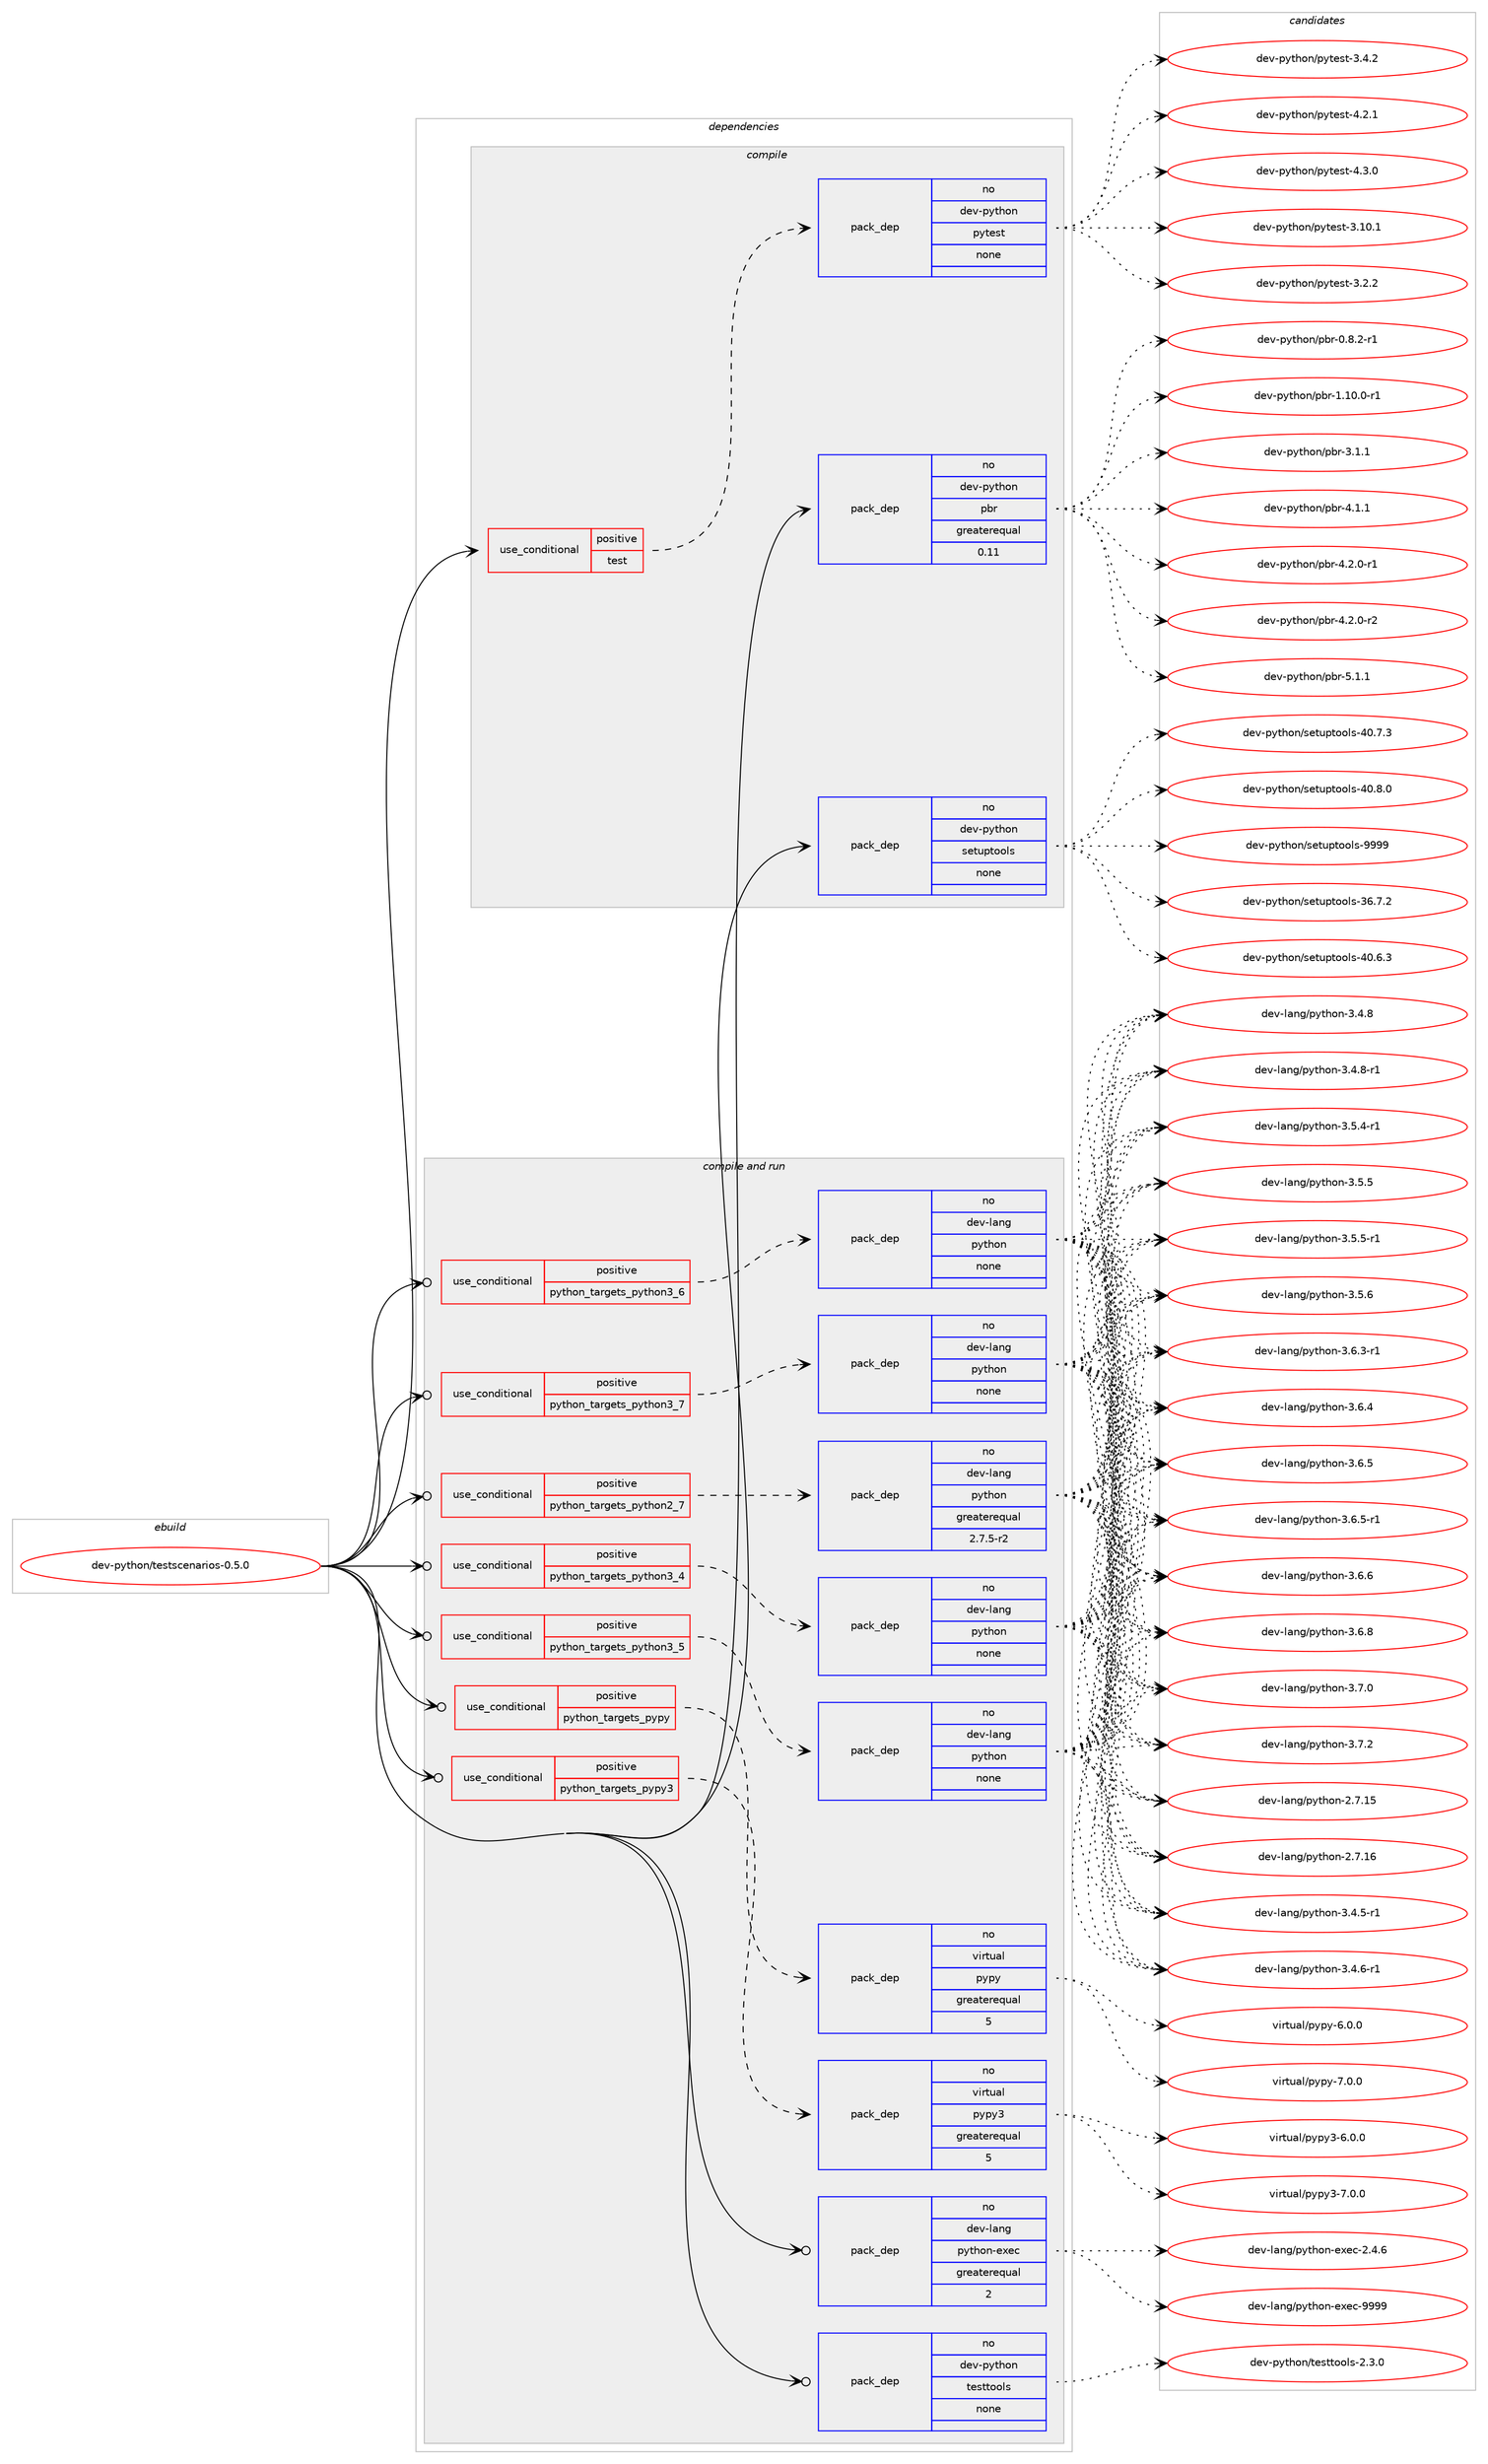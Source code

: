 digraph prolog {

# *************
# Graph options
# *************

newrank=true;
concentrate=true;
compound=true;
graph [rankdir=LR,fontname=Helvetica,fontsize=10,ranksep=1.5];#, ranksep=2.5, nodesep=0.2];
edge  [arrowhead=vee];
node  [fontname=Helvetica,fontsize=10];

# **********
# The ebuild
# **********

subgraph cluster_leftcol {
color=gray;
rank=same;
label=<<i>ebuild</i>>;
id [label="dev-python/testscenarios-0.5.0", color=red, width=4, href="../dev-python/testscenarios-0.5.0.svg"];
}

# ****************
# The dependencies
# ****************

subgraph cluster_midcol {
color=gray;
label=<<i>dependencies</i>>;
subgraph cluster_compile {
fillcolor="#eeeeee";
style=filled;
label=<<i>compile</i>>;
subgraph cond385737 {
dependency1444563 [label=<<TABLE BORDER="0" CELLBORDER="1" CELLSPACING="0" CELLPADDING="4"><TR><TD ROWSPAN="3" CELLPADDING="10">use_conditional</TD></TR><TR><TD>positive</TD></TR><TR><TD>test</TD></TR></TABLE>>, shape=none, color=red];
subgraph pack1035463 {
dependency1444564 [label=<<TABLE BORDER="0" CELLBORDER="1" CELLSPACING="0" CELLPADDING="4" WIDTH="220"><TR><TD ROWSPAN="6" CELLPADDING="30">pack_dep</TD></TR><TR><TD WIDTH="110">no</TD></TR><TR><TD>dev-python</TD></TR><TR><TD>pytest</TD></TR><TR><TD>none</TD></TR><TR><TD></TD></TR></TABLE>>, shape=none, color=blue];
}
dependency1444563:e -> dependency1444564:w [weight=20,style="dashed",arrowhead="vee"];
}
id:e -> dependency1444563:w [weight=20,style="solid",arrowhead="vee"];
subgraph pack1035464 {
dependency1444565 [label=<<TABLE BORDER="0" CELLBORDER="1" CELLSPACING="0" CELLPADDING="4" WIDTH="220"><TR><TD ROWSPAN="6" CELLPADDING="30">pack_dep</TD></TR><TR><TD WIDTH="110">no</TD></TR><TR><TD>dev-python</TD></TR><TR><TD>pbr</TD></TR><TR><TD>greaterequal</TD></TR><TR><TD>0.11</TD></TR></TABLE>>, shape=none, color=blue];
}
id:e -> dependency1444565:w [weight=20,style="solid",arrowhead="vee"];
subgraph pack1035465 {
dependency1444566 [label=<<TABLE BORDER="0" CELLBORDER="1" CELLSPACING="0" CELLPADDING="4" WIDTH="220"><TR><TD ROWSPAN="6" CELLPADDING="30">pack_dep</TD></TR><TR><TD WIDTH="110">no</TD></TR><TR><TD>dev-python</TD></TR><TR><TD>setuptools</TD></TR><TR><TD>none</TD></TR><TR><TD></TD></TR></TABLE>>, shape=none, color=blue];
}
id:e -> dependency1444566:w [weight=20,style="solid",arrowhead="vee"];
}
subgraph cluster_compileandrun {
fillcolor="#eeeeee";
style=filled;
label=<<i>compile and run</i>>;
subgraph cond385738 {
dependency1444567 [label=<<TABLE BORDER="0" CELLBORDER="1" CELLSPACING="0" CELLPADDING="4"><TR><TD ROWSPAN="3" CELLPADDING="10">use_conditional</TD></TR><TR><TD>positive</TD></TR><TR><TD>python_targets_pypy</TD></TR></TABLE>>, shape=none, color=red];
subgraph pack1035466 {
dependency1444568 [label=<<TABLE BORDER="0" CELLBORDER="1" CELLSPACING="0" CELLPADDING="4" WIDTH="220"><TR><TD ROWSPAN="6" CELLPADDING="30">pack_dep</TD></TR><TR><TD WIDTH="110">no</TD></TR><TR><TD>virtual</TD></TR><TR><TD>pypy</TD></TR><TR><TD>greaterequal</TD></TR><TR><TD>5</TD></TR></TABLE>>, shape=none, color=blue];
}
dependency1444567:e -> dependency1444568:w [weight=20,style="dashed",arrowhead="vee"];
}
id:e -> dependency1444567:w [weight=20,style="solid",arrowhead="odotvee"];
subgraph cond385739 {
dependency1444569 [label=<<TABLE BORDER="0" CELLBORDER="1" CELLSPACING="0" CELLPADDING="4"><TR><TD ROWSPAN="3" CELLPADDING="10">use_conditional</TD></TR><TR><TD>positive</TD></TR><TR><TD>python_targets_pypy3</TD></TR></TABLE>>, shape=none, color=red];
subgraph pack1035467 {
dependency1444570 [label=<<TABLE BORDER="0" CELLBORDER="1" CELLSPACING="0" CELLPADDING="4" WIDTH="220"><TR><TD ROWSPAN="6" CELLPADDING="30">pack_dep</TD></TR><TR><TD WIDTH="110">no</TD></TR><TR><TD>virtual</TD></TR><TR><TD>pypy3</TD></TR><TR><TD>greaterequal</TD></TR><TR><TD>5</TD></TR></TABLE>>, shape=none, color=blue];
}
dependency1444569:e -> dependency1444570:w [weight=20,style="dashed",arrowhead="vee"];
}
id:e -> dependency1444569:w [weight=20,style="solid",arrowhead="odotvee"];
subgraph cond385740 {
dependency1444571 [label=<<TABLE BORDER="0" CELLBORDER="1" CELLSPACING="0" CELLPADDING="4"><TR><TD ROWSPAN="3" CELLPADDING="10">use_conditional</TD></TR><TR><TD>positive</TD></TR><TR><TD>python_targets_python2_7</TD></TR></TABLE>>, shape=none, color=red];
subgraph pack1035468 {
dependency1444572 [label=<<TABLE BORDER="0" CELLBORDER="1" CELLSPACING="0" CELLPADDING="4" WIDTH="220"><TR><TD ROWSPAN="6" CELLPADDING="30">pack_dep</TD></TR><TR><TD WIDTH="110">no</TD></TR><TR><TD>dev-lang</TD></TR><TR><TD>python</TD></TR><TR><TD>greaterequal</TD></TR><TR><TD>2.7.5-r2</TD></TR></TABLE>>, shape=none, color=blue];
}
dependency1444571:e -> dependency1444572:w [weight=20,style="dashed",arrowhead="vee"];
}
id:e -> dependency1444571:w [weight=20,style="solid",arrowhead="odotvee"];
subgraph cond385741 {
dependency1444573 [label=<<TABLE BORDER="0" CELLBORDER="1" CELLSPACING="0" CELLPADDING="4"><TR><TD ROWSPAN="3" CELLPADDING="10">use_conditional</TD></TR><TR><TD>positive</TD></TR><TR><TD>python_targets_python3_4</TD></TR></TABLE>>, shape=none, color=red];
subgraph pack1035469 {
dependency1444574 [label=<<TABLE BORDER="0" CELLBORDER="1" CELLSPACING="0" CELLPADDING="4" WIDTH="220"><TR><TD ROWSPAN="6" CELLPADDING="30">pack_dep</TD></TR><TR><TD WIDTH="110">no</TD></TR><TR><TD>dev-lang</TD></TR><TR><TD>python</TD></TR><TR><TD>none</TD></TR><TR><TD></TD></TR></TABLE>>, shape=none, color=blue];
}
dependency1444573:e -> dependency1444574:w [weight=20,style="dashed",arrowhead="vee"];
}
id:e -> dependency1444573:w [weight=20,style="solid",arrowhead="odotvee"];
subgraph cond385742 {
dependency1444575 [label=<<TABLE BORDER="0" CELLBORDER="1" CELLSPACING="0" CELLPADDING="4"><TR><TD ROWSPAN="3" CELLPADDING="10">use_conditional</TD></TR><TR><TD>positive</TD></TR><TR><TD>python_targets_python3_5</TD></TR></TABLE>>, shape=none, color=red];
subgraph pack1035470 {
dependency1444576 [label=<<TABLE BORDER="0" CELLBORDER="1" CELLSPACING="0" CELLPADDING="4" WIDTH="220"><TR><TD ROWSPAN="6" CELLPADDING="30">pack_dep</TD></TR><TR><TD WIDTH="110">no</TD></TR><TR><TD>dev-lang</TD></TR><TR><TD>python</TD></TR><TR><TD>none</TD></TR><TR><TD></TD></TR></TABLE>>, shape=none, color=blue];
}
dependency1444575:e -> dependency1444576:w [weight=20,style="dashed",arrowhead="vee"];
}
id:e -> dependency1444575:w [weight=20,style="solid",arrowhead="odotvee"];
subgraph cond385743 {
dependency1444577 [label=<<TABLE BORDER="0" CELLBORDER="1" CELLSPACING="0" CELLPADDING="4"><TR><TD ROWSPAN="3" CELLPADDING="10">use_conditional</TD></TR><TR><TD>positive</TD></TR><TR><TD>python_targets_python3_6</TD></TR></TABLE>>, shape=none, color=red];
subgraph pack1035471 {
dependency1444578 [label=<<TABLE BORDER="0" CELLBORDER="1" CELLSPACING="0" CELLPADDING="4" WIDTH="220"><TR><TD ROWSPAN="6" CELLPADDING="30">pack_dep</TD></TR><TR><TD WIDTH="110">no</TD></TR><TR><TD>dev-lang</TD></TR><TR><TD>python</TD></TR><TR><TD>none</TD></TR><TR><TD></TD></TR></TABLE>>, shape=none, color=blue];
}
dependency1444577:e -> dependency1444578:w [weight=20,style="dashed",arrowhead="vee"];
}
id:e -> dependency1444577:w [weight=20,style="solid",arrowhead="odotvee"];
subgraph cond385744 {
dependency1444579 [label=<<TABLE BORDER="0" CELLBORDER="1" CELLSPACING="0" CELLPADDING="4"><TR><TD ROWSPAN="3" CELLPADDING="10">use_conditional</TD></TR><TR><TD>positive</TD></TR><TR><TD>python_targets_python3_7</TD></TR></TABLE>>, shape=none, color=red];
subgraph pack1035472 {
dependency1444580 [label=<<TABLE BORDER="0" CELLBORDER="1" CELLSPACING="0" CELLPADDING="4" WIDTH="220"><TR><TD ROWSPAN="6" CELLPADDING="30">pack_dep</TD></TR><TR><TD WIDTH="110">no</TD></TR><TR><TD>dev-lang</TD></TR><TR><TD>python</TD></TR><TR><TD>none</TD></TR><TR><TD></TD></TR></TABLE>>, shape=none, color=blue];
}
dependency1444579:e -> dependency1444580:w [weight=20,style="dashed",arrowhead="vee"];
}
id:e -> dependency1444579:w [weight=20,style="solid",arrowhead="odotvee"];
subgraph pack1035473 {
dependency1444581 [label=<<TABLE BORDER="0" CELLBORDER="1" CELLSPACING="0" CELLPADDING="4" WIDTH="220"><TR><TD ROWSPAN="6" CELLPADDING="30">pack_dep</TD></TR><TR><TD WIDTH="110">no</TD></TR><TR><TD>dev-lang</TD></TR><TR><TD>python-exec</TD></TR><TR><TD>greaterequal</TD></TR><TR><TD>2</TD></TR></TABLE>>, shape=none, color=blue];
}
id:e -> dependency1444581:w [weight=20,style="solid",arrowhead="odotvee"];
subgraph pack1035474 {
dependency1444582 [label=<<TABLE BORDER="0" CELLBORDER="1" CELLSPACING="0" CELLPADDING="4" WIDTH="220"><TR><TD ROWSPAN="6" CELLPADDING="30">pack_dep</TD></TR><TR><TD WIDTH="110">no</TD></TR><TR><TD>dev-python</TD></TR><TR><TD>testtools</TD></TR><TR><TD>none</TD></TR><TR><TD></TD></TR></TABLE>>, shape=none, color=blue];
}
id:e -> dependency1444582:w [weight=20,style="solid",arrowhead="odotvee"];
}
subgraph cluster_run {
fillcolor="#eeeeee";
style=filled;
label=<<i>run</i>>;
}
}

# **************
# The candidates
# **************

subgraph cluster_choices {
rank=same;
color=gray;
label=<<i>candidates</i>>;

subgraph choice1035463 {
color=black;
nodesep=1;
choice100101118451121211161041111104711212111610111511645514649484649 [label="dev-python/pytest-3.10.1", color=red, width=4,href="../dev-python/pytest-3.10.1.svg"];
choice1001011184511212111610411111047112121116101115116455146504650 [label="dev-python/pytest-3.2.2", color=red, width=4,href="../dev-python/pytest-3.2.2.svg"];
choice1001011184511212111610411111047112121116101115116455146524650 [label="dev-python/pytest-3.4.2", color=red, width=4,href="../dev-python/pytest-3.4.2.svg"];
choice1001011184511212111610411111047112121116101115116455246504649 [label="dev-python/pytest-4.2.1", color=red, width=4,href="../dev-python/pytest-4.2.1.svg"];
choice1001011184511212111610411111047112121116101115116455246514648 [label="dev-python/pytest-4.3.0", color=red, width=4,href="../dev-python/pytest-4.3.0.svg"];
dependency1444564:e -> choice100101118451121211161041111104711212111610111511645514649484649:w [style=dotted,weight="100"];
dependency1444564:e -> choice1001011184511212111610411111047112121116101115116455146504650:w [style=dotted,weight="100"];
dependency1444564:e -> choice1001011184511212111610411111047112121116101115116455146524650:w [style=dotted,weight="100"];
dependency1444564:e -> choice1001011184511212111610411111047112121116101115116455246504649:w [style=dotted,weight="100"];
dependency1444564:e -> choice1001011184511212111610411111047112121116101115116455246514648:w [style=dotted,weight="100"];
}
subgraph choice1035464 {
color=black;
nodesep=1;
choice1001011184511212111610411111047112981144548465646504511449 [label="dev-python/pbr-0.8.2-r1", color=red, width=4,href="../dev-python/pbr-0.8.2-r1.svg"];
choice100101118451121211161041111104711298114454946494846484511449 [label="dev-python/pbr-1.10.0-r1", color=red, width=4,href="../dev-python/pbr-1.10.0-r1.svg"];
choice100101118451121211161041111104711298114455146494649 [label="dev-python/pbr-3.1.1", color=red, width=4,href="../dev-python/pbr-3.1.1.svg"];
choice100101118451121211161041111104711298114455246494649 [label="dev-python/pbr-4.1.1", color=red, width=4,href="../dev-python/pbr-4.1.1.svg"];
choice1001011184511212111610411111047112981144552465046484511449 [label="dev-python/pbr-4.2.0-r1", color=red, width=4,href="../dev-python/pbr-4.2.0-r1.svg"];
choice1001011184511212111610411111047112981144552465046484511450 [label="dev-python/pbr-4.2.0-r2", color=red, width=4,href="../dev-python/pbr-4.2.0-r2.svg"];
choice100101118451121211161041111104711298114455346494649 [label="dev-python/pbr-5.1.1", color=red, width=4,href="../dev-python/pbr-5.1.1.svg"];
dependency1444565:e -> choice1001011184511212111610411111047112981144548465646504511449:w [style=dotted,weight="100"];
dependency1444565:e -> choice100101118451121211161041111104711298114454946494846484511449:w [style=dotted,weight="100"];
dependency1444565:e -> choice100101118451121211161041111104711298114455146494649:w [style=dotted,weight="100"];
dependency1444565:e -> choice100101118451121211161041111104711298114455246494649:w [style=dotted,weight="100"];
dependency1444565:e -> choice1001011184511212111610411111047112981144552465046484511449:w [style=dotted,weight="100"];
dependency1444565:e -> choice1001011184511212111610411111047112981144552465046484511450:w [style=dotted,weight="100"];
dependency1444565:e -> choice100101118451121211161041111104711298114455346494649:w [style=dotted,weight="100"];
}
subgraph choice1035465 {
color=black;
nodesep=1;
choice100101118451121211161041111104711510111611711211611111110811545515446554650 [label="dev-python/setuptools-36.7.2", color=red, width=4,href="../dev-python/setuptools-36.7.2.svg"];
choice100101118451121211161041111104711510111611711211611111110811545524846544651 [label="dev-python/setuptools-40.6.3", color=red, width=4,href="../dev-python/setuptools-40.6.3.svg"];
choice100101118451121211161041111104711510111611711211611111110811545524846554651 [label="dev-python/setuptools-40.7.3", color=red, width=4,href="../dev-python/setuptools-40.7.3.svg"];
choice100101118451121211161041111104711510111611711211611111110811545524846564648 [label="dev-python/setuptools-40.8.0", color=red, width=4,href="../dev-python/setuptools-40.8.0.svg"];
choice10010111845112121116104111110471151011161171121161111111081154557575757 [label="dev-python/setuptools-9999", color=red, width=4,href="../dev-python/setuptools-9999.svg"];
dependency1444566:e -> choice100101118451121211161041111104711510111611711211611111110811545515446554650:w [style=dotted,weight="100"];
dependency1444566:e -> choice100101118451121211161041111104711510111611711211611111110811545524846544651:w [style=dotted,weight="100"];
dependency1444566:e -> choice100101118451121211161041111104711510111611711211611111110811545524846554651:w [style=dotted,weight="100"];
dependency1444566:e -> choice100101118451121211161041111104711510111611711211611111110811545524846564648:w [style=dotted,weight="100"];
dependency1444566:e -> choice10010111845112121116104111110471151011161171121161111111081154557575757:w [style=dotted,weight="100"];
}
subgraph choice1035466 {
color=black;
nodesep=1;
choice1181051141161179710847112121112121455446484648 [label="virtual/pypy-6.0.0", color=red, width=4,href="../virtual/pypy-6.0.0.svg"];
choice1181051141161179710847112121112121455546484648 [label="virtual/pypy-7.0.0", color=red, width=4,href="../virtual/pypy-7.0.0.svg"];
dependency1444568:e -> choice1181051141161179710847112121112121455446484648:w [style=dotted,weight="100"];
dependency1444568:e -> choice1181051141161179710847112121112121455546484648:w [style=dotted,weight="100"];
}
subgraph choice1035467 {
color=black;
nodesep=1;
choice118105114116117971084711212111212151455446484648 [label="virtual/pypy3-6.0.0", color=red, width=4,href="../virtual/pypy3-6.0.0.svg"];
choice118105114116117971084711212111212151455546484648 [label="virtual/pypy3-7.0.0", color=red, width=4,href="../virtual/pypy3-7.0.0.svg"];
dependency1444570:e -> choice118105114116117971084711212111212151455446484648:w [style=dotted,weight="100"];
dependency1444570:e -> choice118105114116117971084711212111212151455546484648:w [style=dotted,weight="100"];
}
subgraph choice1035468 {
color=black;
nodesep=1;
choice10010111845108971101034711212111610411111045504655464953 [label="dev-lang/python-2.7.15", color=red, width=4,href="../dev-lang/python-2.7.15.svg"];
choice10010111845108971101034711212111610411111045504655464954 [label="dev-lang/python-2.7.16", color=red, width=4,href="../dev-lang/python-2.7.16.svg"];
choice1001011184510897110103471121211161041111104551465246534511449 [label="dev-lang/python-3.4.5-r1", color=red, width=4,href="../dev-lang/python-3.4.5-r1.svg"];
choice1001011184510897110103471121211161041111104551465246544511449 [label="dev-lang/python-3.4.6-r1", color=red, width=4,href="../dev-lang/python-3.4.6-r1.svg"];
choice100101118451089711010347112121116104111110455146524656 [label="dev-lang/python-3.4.8", color=red, width=4,href="../dev-lang/python-3.4.8.svg"];
choice1001011184510897110103471121211161041111104551465246564511449 [label="dev-lang/python-3.4.8-r1", color=red, width=4,href="../dev-lang/python-3.4.8-r1.svg"];
choice1001011184510897110103471121211161041111104551465346524511449 [label="dev-lang/python-3.5.4-r1", color=red, width=4,href="../dev-lang/python-3.5.4-r1.svg"];
choice100101118451089711010347112121116104111110455146534653 [label="dev-lang/python-3.5.5", color=red, width=4,href="../dev-lang/python-3.5.5.svg"];
choice1001011184510897110103471121211161041111104551465346534511449 [label="dev-lang/python-3.5.5-r1", color=red, width=4,href="../dev-lang/python-3.5.5-r1.svg"];
choice100101118451089711010347112121116104111110455146534654 [label="dev-lang/python-3.5.6", color=red, width=4,href="../dev-lang/python-3.5.6.svg"];
choice1001011184510897110103471121211161041111104551465446514511449 [label="dev-lang/python-3.6.3-r1", color=red, width=4,href="../dev-lang/python-3.6.3-r1.svg"];
choice100101118451089711010347112121116104111110455146544652 [label="dev-lang/python-3.6.4", color=red, width=4,href="../dev-lang/python-3.6.4.svg"];
choice100101118451089711010347112121116104111110455146544653 [label="dev-lang/python-3.6.5", color=red, width=4,href="../dev-lang/python-3.6.5.svg"];
choice1001011184510897110103471121211161041111104551465446534511449 [label="dev-lang/python-3.6.5-r1", color=red, width=4,href="../dev-lang/python-3.6.5-r1.svg"];
choice100101118451089711010347112121116104111110455146544654 [label="dev-lang/python-3.6.6", color=red, width=4,href="../dev-lang/python-3.6.6.svg"];
choice100101118451089711010347112121116104111110455146544656 [label="dev-lang/python-3.6.8", color=red, width=4,href="../dev-lang/python-3.6.8.svg"];
choice100101118451089711010347112121116104111110455146554648 [label="dev-lang/python-3.7.0", color=red, width=4,href="../dev-lang/python-3.7.0.svg"];
choice100101118451089711010347112121116104111110455146554650 [label="dev-lang/python-3.7.2", color=red, width=4,href="../dev-lang/python-3.7.2.svg"];
dependency1444572:e -> choice10010111845108971101034711212111610411111045504655464953:w [style=dotted,weight="100"];
dependency1444572:e -> choice10010111845108971101034711212111610411111045504655464954:w [style=dotted,weight="100"];
dependency1444572:e -> choice1001011184510897110103471121211161041111104551465246534511449:w [style=dotted,weight="100"];
dependency1444572:e -> choice1001011184510897110103471121211161041111104551465246544511449:w [style=dotted,weight="100"];
dependency1444572:e -> choice100101118451089711010347112121116104111110455146524656:w [style=dotted,weight="100"];
dependency1444572:e -> choice1001011184510897110103471121211161041111104551465246564511449:w [style=dotted,weight="100"];
dependency1444572:e -> choice1001011184510897110103471121211161041111104551465346524511449:w [style=dotted,weight="100"];
dependency1444572:e -> choice100101118451089711010347112121116104111110455146534653:w [style=dotted,weight="100"];
dependency1444572:e -> choice1001011184510897110103471121211161041111104551465346534511449:w [style=dotted,weight="100"];
dependency1444572:e -> choice100101118451089711010347112121116104111110455146534654:w [style=dotted,weight="100"];
dependency1444572:e -> choice1001011184510897110103471121211161041111104551465446514511449:w [style=dotted,weight="100"];
dependency1444572:e -> choice100101118451089711010347112121116104111110455146544652:w [style=dotted,weight="100"];
dependency1444572:e -> choice100101118451089711010347112121116104111110455146544653:w [style=dotted,weight="100"];
dependency1444572:e -> choice1001011184510897110103471121211161041111104551465446534511449:w [style=dotted,weight="100"];
dependency1444572:e -> choice100101118451089711010347112121116104111110455146544654:w [style=dotted,weight="100"];
dependency1444572:e -> choice100101118451089711010347112121116104111110455146544656:w [style=dotted,weight="100"];
dependency1444572:e -> choice100101118451089711010347112121116104111110455146554648:w [style=dotted,weight="100"];
dependency1444572:e -> choice100101118451089711010347112121116104111110455146554650:w [style=dotted,weight="100"];
}
subgraph choice1035469 {
color=black;
nodesep=1;
choice10010111845108971101034711212111610411111045504655464953 [label="dev-lang/python-2.7.15", color=red, width=4,href="../dev-lang/python-2.7.15.svg"];
choice10010111845108971101034711212111610411111045504655464954 [label="dev-lang/python-2.7.16", color=red, width=4,href="../dev-lang/python-2.7.16.svg"];
choice1001011184510897110103471121211161041111104551465246534511449 [label="dev-lang/python-3.4.5-r1", color=red, width=4,href="../dev-lang/python-3.4.5-r1.svg"];
choice1001011184510897110103471121211161041111104551465246544511449 [label="dev-lang/python-3.4.6-r1", color=red, width=4,href="../dev-lang/python-3.4.6-r1.svg"];
choice100101118451089711010347112121116104111110455146524656 [label="dev-lang/python-3.4.8", color=red, width=4,href="../dev-lang/python-3.4.8.svg"];
choice1001011184510897110103471121211161041111104551465246564511449 [label="dev-lang/python-3.4.8-r1", color=red, width=4,href="../dev-lang/python-3.4.8-r1.svg"];
choice1001011184510897110103471121211161041111104551465346524511449 [label="dev-lang/python-3.5.4-r1", color=red, width=4,href="../dev-lang/python-3.5.4-r1.svg"];
choice100101118451089711010347112121116104111110455146534653 [label="dev-lang/python-3.5.5", color=red, width=4,href="../dev-lang/python-3.5.5.svg"];
choice1001011184510897110103471121211161041111104551465346534511449 [label="dev-lang/python-3.5.5-r1", color=red, width=4,href="../dev-lang/python-3.5.5-r1.svg"];
choice100101118451089711010347112121116104111110455146534654 [label="dev-lang/python-3.5.6", color=red, width=4,href="../dev-lang/python-3.5.6.svg"];
choice1001011184510897110103471121211161041111104551465446514511449 [label="dev-lang/python-3.6.3-r1", color=red, width=4,href="../dev-lang/python-3.6.3-r1.svg"];
choice100101118451089711010347112121116104111110455146544652 [label="dev-lang/python-3.6.4", color=red, width=4,href="../dev-lang/python-3.6.4.svg"];
choice100101118451089711010347112121116104111110455146544653 [label="dev-lang/python-3.6.5", color=red, width=4,href="../dev-lang/python-3.6.5.svg"];
choice1001011184510897110103471121211161041111104551465446534511449 [label="dev-lang/python-3.6.5-r1", color=red, width=4,href="../dev-lang/python-3.6.5-r1.svg"];
choice100101118451089711010347112121116104111110455146544654 [label="dev-lang/python-3.6.6", color=red, width=4,href="../dev-lang/python-3.6.6.svg"];
choice100101118451089711010347112121116104111110455146544656 [label="dev-lang/python-3.6.8", color=red, width=4,href="../dev-lang/python-3.6.8.svg"];
choice100101118451089711010347112121116104111110455146554648 [label="dev-lang/python-3.7.0", color=red, width=4,href="../dev-lang/python-3.7.0.svg"];
choice100101118451089711010347112121116104111110455146554650 [label="dev-lang/python-3.7.2", color=red, width=4,href="../dev-lang/python-3.7.2.svg"];
dependency1444574:e -> choice10010111845108971101034711212111610411111045504655464953:w [style=dotted,weight="100"];
dependency1444574:e -> choice10010111845108971101034711212111610411111045504655464954:w [style=dotted,weight="100"];
dependency1444574:e -> choice1001011184510897110103471121211161041111104551465246534511449:w [style=dotted,weight="100"];
dependency1444574:e -> choice1001011184510897110103471121211161041111104551465246544511449:w [style=dotted,weight="100"];
dependency1444574:e -> choice100101118451089711010347112121116104111110455146524656:w [style=dotted,weight="100"];
dependency1444574:e -> choice1001011184510897110103471121211161041111104551465246564511449:w [style=dotted,weight="100"];
dependency1444574:e -> choice1001011184510897110103471121211161041111104551465346524511449:w [style=dotted,weight="100"];
dependency1444574:e -> choice100101118451089711010347112121116104111110455146534653:w [style=dotted,weight="100"];
dependency1444574:e -> choice1001011184510897110103471121211161041111104551465346534511449:w [style=dotted,weight="100"];
dependency1444574:e -> choice100101118451089711010347112121116104111110455146534654:w [style=dotted,weight="100"];
dependency1444574:e -> choice1001011184510897110103471121211161041111104551465446514511449:w [style=dotted,weight="100"];
dependency1444574:e -> choice100101118451089711010347112121116104111110455146544652:w [style=dotted,weight="100"];
dependency1444574:e -> choice100101118451089711010347112121116104111110455146544653:w [style=dotted,weight="100"];
dependency1444574:e -> choice1001011184510897110103471121211161041111104551465446534511449:w [style=dotted,weight="100"];
dependency1444574:e -> choice100101118451089711010347112121116104111110455146544654:w [style=dotted,weight="100"];
dependency1444574:e -> choice100101118451089711010347112121116104111110455146544656:w [style=dotted,weight="100"];
dependency1444574:e -> choice100101118451089711010347112121116104111110455146554648:w [style=dotted,weight="100"];
dependency1444574:e -> choice100101118451089711010347112121116104111110455146554650:w [style=dotted,weight="100"];
}
subgraph choice1035470 {
color=black;
nodesep=1;
choice10010111845108971101034711212111610411111045504655464953 [label="dev-lang/python-2.7.15", color=red, width=4,href="../dev-lang/python-2.7.15.svg"];
choice10010111845108971101034711212111610411111045504655464954 [label="dev-lang/python-2.7.16", color=red, width=4,href="../dev-lang/python-2.7.16.svg"];
choice1001011184510897110103471121211161041111104551465246534511449 [label="dev-lang/python-3.4.5-r1", color=red, width=4,href="../dev-lang/python-3.4.5-r1.svg"];
choice1001011184510897110103471121211161041111104551465246544511449 [label="dev-lang/python-3.4.6-r1", color=red, width=4,href="../dev-lang/python-3.4.6-r1.svg"];
choice100101118451089711010347112121116104111110455146524656 [label="dev-lang/python-3.4.8", color=red, width=4,href="../dev-lang/python-3.4.8.svg"];
choice1001011184510897110103471121211161041111104551465246564511449 [label="dev-lang/python-3.4.8-r1", color=red, width=4,href="../dev-lang/python-3.4.8-r1.svg"];
choice1001011184510897110103471121211161041111104551465346524511449 [label="dev-lang/python-3.5.4-r1", color=red, width=4,href="../dev-lang/python-3.5.4-r1.svg"];
choice100101118451089711010347112121116104111110455146534653 [label="dev-lang/python-3.5.5", color=red, width=4,href="../dev-lang/python-3.5.5.svg"];
choice1001011184510897110103471121211161041111104551465346534511449 [label="dev-lang/python-3.5.5-r1", color=red, width=4,href="../dev-lang/python-3.5.5-r1.svg"];
choice100101118451089711010347112121116104111110455146534654 [label="dev-lang/python-3.5.6", color=red, width=4,href="../dev-lang/python-3.5.6.svg"];
choice1001011184510897110103471121211161041111104551465446514511449 [label="dev-lang/python-3.6.3-r1", color=red, width=4,href="../dev-lang/python-3.6.3-r1.svg"];
choice100101118451089711010347112121116104111110455146544652 [label="dev-lang/python-3.6.4", color=red, width=4,href="../dev-lang/python-3.6.4.svg"];
choice100101118451089711010347112121116104111110455146544653 [label="dev-lang/python-3.6.5", color=red, width=4,href="../dev-lang/python-3.6.5.svg"];
choice1001011184510897110103471121211161041111104551465446534511449 [label="dev-lang/python-3.6.5-r1", color=red, width=4,href="../dev-lang/python-3.6.5-r1.svg"];
choice100101118451089711010347112121116104111110455146544654 [label="dev-lang/python-3.6.6", color=red, width=4,href="../dev-lang/python-3.6.6.svg"];
choice100101118451089711010347112121116104111110455146544656 [label="dev-lang/python-3.6.8", color=red, width=4,href="../dev-lang/python-3.6.8.svg"];
choice100101118451089711010347112121116104111110455146554648 [label="dev-lang/python-3.7.0", color=red, width=4,href="../dev-lang/python-3.7.0.svg"];
choice100101118451089711010347112121116104111110455146554650 [label="dev-lang/python-3.7.2", color=red, width=4,href="../dev-lang/python-3.7.2.svg"];
dependency1444576:e -> choice10010111845108971101034711212111610411111045504655464953:w [style=dotted,weight="100"];
dependency1444576:e -> choice10010111845108971101034711212111610411111045504655464954:w [style=dotted,weight="100"];
dependency1444576:e -> choice1001011184510897110103471121211161041111104551465246534511449:w [style=dotted,weight="100"];
dependency1444576:e -> choice1001011184510897110103471121211161041111104551465246544511449:w [style=dotted,weight="100"];
dependency1444576:e -> choice100101118451089711010347112121116104111110455146524656:w [style=dotted,weight="100"];
dependency1444576:e -> choice1001011184510897110103471121211161041111104551465246564511449:w [style=dotted,weight="100"];
dependency1444576:e -> choice1001011184510897110103471121211161041111104551465346524511449:w [style=dotted,weight="100"];
dependency1444576:e -> choice100101118451089711010347112121116104111110455146534653:w [style=dotted,weight="100"];
dependency1444576:e -> choice1001011184510897110103471121211161041111104551465346534511449:w [style=dotted,weight="100"];
dependency1444576:e -> choice100101118451089711010347112121116104111110455146534654:w [style=dotted,weight="100"];
dependency1444576:e -> choice1001011184510897110103471121211161041111104551465446514511449:w [style=dotted,weight="100"];
dependency1444576:e -> choice100101118451089711010347112121116104111110455146544652:w [style=dotted,weight="100"];
dependency1444576:e -> choice100101118451089711010347112121116104111110455146544653:w [style=dotted,weight="100"];
dependency1444576:e -> choice1001011184510897110103471121211161041111104551465446534511449:w [style=dotted,weight="100"];
dependency1444576:e -> choice100101118451089711010347112121116104111110455146544654:w [style=dotted,weight="100"];
dependency1444576:e -> choice100101118451089711010347112121116104111110455146544656:w [style=dotted,weight="100"];
dependency1444576:e -> choice100101118451089711010347112121116104111110455146554648:w [style=dotted,weight="100"];
dependency1444576:e -> choice100101118451089711010347112121116104111110455146554650:w [style=dotted,weight="100"];
}
subgraph choice1035471 {
color=black;
nodesep=1;
choice10010111845108971101034711212111610411111045504655464953 [label="dev-lang/python-2.7.15", color=red, width=4,href="../dev-lang/python-2.7.15.svg"];
choice10010111845108971101034711212111610411111045504655464954 [label="dev-lang/python-2.7.16", color=red, width=4,href="../dev-lang/python-2.7.16.svg"];
choice1001011184510897110103471121211161041111104551465246534511449 [label="dev-lang/python-3.4.5-r1", color=red, width=4,href="../dev-lang/python-3.4.5-r1.svg"];
choice1001011184510897110103471121211161041111104551465246544511449 [label="dev-lang/python-3.4.6-r1", color=red, width=4,href="../dev-lang/python-3.4.6-r1.svg"];
choice100101118451089711010347112121116104111110455146524656 [label="dev-lang/python-3.4.8", color=red, width=4,href="../dev-lang/python-3.4.8.svg"];
choice1001011184510897110103471121211161041111104551465246564511449 [label="dev-lang/python-3.4.8-r1", color=red, width=4,href="../dev-lang/python-3.4.8-r1.svg"];
choice1001011184510897110103471121211161041111104551465346524511449 [label="dev-lang/python-3.5.4-r1", color=red, width=4,href="../dev-lang/python-3.5.4-r1.svg"];
choice100101118451089711010347112121116104111110455146534653 [label="dev-lang/python-3.5.5", color=red, width=4,href="../dev-lang/python-3.5.5.svg"];
choice1001011184510897110103471121211161041111104551465346534511449 [label="dev-lang/python-3.5.5-r1", color=red, width=4,href="../dev-lang/python-3.5.5-r1.svg"];
choice100101118451089711010347112121116104111110455146534654 [label="dev-lang/python-3.5.6", color=red, width=4,href="../dev-lang/python-3.5.6.svg"];
choice1001011184510897110103471121211161041111104551465446514511449 [label="dev-lang/python-3.6.3-r1", color=red, width=4,href="../dev-lang/python-3.6.3-r1.svg"];
choice100101118451089711010347112121116104111110455146544652 [label="dev-lang/python-3.6.4", color=red, width=4,href="../dev-lang/python-3.6.4.svg"];
choice100101118451089711010347112121116104111110455146544653 [label="dev-lang/python-3.6.5", color=red, width=4,href="../dev-lang/python-3.6.5.svg"];
choice1001011184510897110103471121211161041111104551465446534511449 [label="dev-lang/python-3.6.5-r1", color=red, width=4,href="../dev-lang/python-3.6.5-r1.svg"];
choice100101118451089711010347112121116104111110455146544654 [label="dev-lang/python-3.6.6", color=red, width=4,href="../dev-lang/python-3.6.6.svg"];
choice100101118451089711010347112121116104111110455146544656 [label="dev-lang/python-3.6.8", color=red, width=4,href="../dev-lang/python-3.6.8.svg"];
choice100101118451089711010347112121116104111110455146554648 [label="dev-lang/python-3.7.0", color=red, width=4,href="../dev-lang/python-3.7.0.svg"];
choice100101118451089711010347112121116104111110455146554650 [label="dev-lang/python-3.7.2", color=red, width=4,href="../dev-lang/python-3.7.2.svg"];
dependency1444578:e -> choice10010111845108971101034711212111610411111045504655464953:w [style=dotted,weight="100"];
dependency1444578:e -> choice10010111845108971101034711212111610411111045504655464954:w [style=dotted,weight="100"];
dependency1444578:e -> choice1001011184510897110103471121211161041111104551465246534511449:w [style=dotted,weight="100"];
dependency1444578:e -> choice1001011184510897110103471121211161041111104551465246544511449:w [style=dotted,weight="100"];
dependency1444578:e -> choice100101118451089711010347112121116104111110455146524656:w [style=dotted,weight="100"];
dependency1444578:e -> choice1001011184510897110103471121211161041111104551465246564511449:w [style=dotted,weight="100"];
dependency1444578:e -> choice1001011184510897110103471121211161041111104551465346524511449:w [style=dotted,weight="100"];
dependency1444578:e -> choice100101118451089711010347112121116104111110455146534653:w [style=dotted,weight="100"];
dependency1444578:e -> choice1001011184510897110103471121211161041111104551465346534511449:w [style=dotted,weight="100"];
dependency1444578:e -> choice100101118451089711010347112121116104111110455146534654:w [style=dotted,weight="100"];
dependency1444578:e -> choice1001011184510897110103471121211161041111104551465446514511449:w [style=dotted,weight="100"];
dependency1444578:e -> choice100101118451089711010347112121116104111110455146544652:w [style=dotted,weight="100"];
dependency1444578:e -> choice100101118451089711010347112121116104111110455146544653:w [style=dotted,weight="100"];
dependency1444578:e -> choice1001011184510897110103471121211161041111104551465446534511449:w [style=dotted,weight="100"];
dependency1444578:e -> choice100101118451089711010347112121116104111110455146544654:w [style=dotted,weight="100"];
dependency1444578:e -> choice100101118451089711010347112121116104111110455146544656:w [style=dotted,weight="100"];
dependency1444578:e -> choice100101118451089711010347112121116104111110455146554648:w [style=dotted,weight="100"];
dependency1444578:e -> choice100101118451089711010347112121116104111110455146554650:w [style=dotted,weight="100"];
}
subgraph choice1035472 {
color=black;
nodesep=1;
choice10010111845108971101034711212111610411111045504655464953 [label="dev-lang/python-2.7.15", color=red, width=4,href="../dev-lang/python-2.7.15.svg"];
choice10010111845108971101034711212111610411111045504655464954 [label="dev-lang/python-2.7.16", color=red, width=4,href="../dev-lang/python-2.7.16.svg"];
choice1001011184510897110103471121211161041111104551465246534511449 [label="dev-lang/python-3.4.5-r1", color=red, width=4,href="../dev-lang/python-3.4.5-r1.svg"];
choice1001011184510897110103471121211161041111104551465246544511449 [label="dev-lang/python-3.4.6-r1", color=red, width=4,href="../dev-lang/python-3.4.6-r1.svg"];
choice100101118451089711010347112121116104111110455146524656 [label="dev-lang/python-3.4.8", color=red, width=4,href="../dev-lang/python-3.4.8.svg"];
choice1001011184510897110103471121211161041111104551465246564511449 [label="dev-lang/python-3.4.8-r1", color=red, width=4,href="../dev-lang/python-3.4.8-r1.svg"];
choice1001011184510897110103471121211161041111104551465346524511449 [label="dev-lang/python-3.5.4-r1", color=red, width=4,href="../dev-lang/python-3.5.4-r1.svg"];
choice100101118451089711010347112121116104111110455146534653 [label="dev-lang/python-3.5.5", color=red, width=4,href="../dev-lang/python-3.5.5.svg"];
choice1001011184510897110103471121211161041111104551465346534511449 [label="dev-lang/python-3.5.5-r1", color=red, width=4,href="../dev-lang/python-3.5.5-r1.svg"];
choice100101118451089711010347112121116104111110455146534654 [label="dev-lang/python-3.5.6", color=red, width=4,href="../dev-lang/python-3.5.6.svg"];
choice1001011184510897110103471121211161041111104551465446514511449 [label="dev-lang/python-3.6.3-r1", color=red, width=4,href="../dev-lang/python-3.6.3-r1.svg"];
choice100101118451089711010347112121116104111110455146544652 [label="dev-lang/python-3.6.4", color=red, width=4,href="../dev-lang/python-3.6.4.svg"];
choice100101118451089711010347112121116104111110455146544653 [label="dev-lang/python-3.6.5", color=red, width=4,href="../dev-lang/python-3.6.5.svg"];
choice1001011184510897110103471121211161041111104551465446534511449 [label="dev-lang/python-3.6.5-r1", color=red, width=4,href="../dev-lang/python-3.6.5-r1.svg"];
choice100101118451089711010347112121116104111110455146544654 [label="dev-lang/python-3.6.6", color=red, width=4,href="../dev-lang/python-3.6.6.svg"];
choice100101118451089711010347112121116104111110455146544656 [label="dev-lang/python-3.6.8", color=red, width=4,href="../dev-lang/python-3.6.8.svg"];
choice100101118451089711010347112121116104111110455146554648 [label="dev-lang/python-3.7.0", color=red, width=4,href="../dev-lang/python-3.7.0.svg"];
choice100101118451089711010347112121116104111110455146554650 [label="dev-lang/python-3.7.2", color=red, width=4,href="../dev-lang/python-3.7.2.svg"];
dependency1444580:e -> choice10010111845108971101034711212111610411111045504655464953:w [style=dotted,weight="100"];
dependency1444580:e -> choice10010111845108971101034711212111610411111045504655464954:w [style=dotted,weight="100"];
dependency1444580:e -> choice1001011184510897110103471121211161041111104551465246534511449:w [style=dotted,weight="100"];
dependency1444580:e -> choice1001011184510897110103471121211161041111104551465246544511449:w [style=dotted,weight="100"];
dependency1444580:e -> choice100101118451089711010347112121116104111110455146524656:w [style=dotted,weight="100"];
dependency1444580:e -> choice1001011184510897110103471121211161041111104551465246564511449:w [style=dotted,weight="100"];
dependency1444580:e -> choice1001011184510897110103471121211161041111104551465346524511449:w [style=dotted,weight="100"];
dependency1444580:e -> choice100101118451089711010347112121116104111110455146534653:w [style=dotted,weight="100"];
dependency1444580:e -> choice1001011184510897110103471121211161041111104551465346534511449:w [style=dotted,weight="100"];
dependency1444580:e -> choice100101118451089711010347112121116104111110455146534654:w [style=dotted,weight="100"];
dependency1444580:e -> choice1001011184510897110103471121211161041111104551465446514511449:w [style=dotted,weight="100"];
dependency1444580:e -> choice100101118451089711010347112121116104111110455146544652:w [style=dotted,weight="100"];
dependency1444580:e -> choice100101118451089711010347112121116104111110455146544653:w [style=dotted,weight="100"];
dependency1444580:e -> choice1001011184510897110103471121211161041111104551465446534511449:w [style=dotted,weight="100"];
dependency1444580:e -> choice100101118451089711010347112121116104111110455146544654:w [style=dotted,weight="100"];
dependency1444580:e -> choice100101118451089711010347112121116104111110455146544656:w [style=dotted,weight="100"];
dependency1444580:e -> choice100101118451089711010347112121116104111110455146554648:w [style=dotted,weight="100"];
dependency1444580:e -> choice100101118451089711010347112121116104111110455146554650:w [style=dotted,weight="100"];
}
subgraph choice1035473 {
color=black;
nodesep=1;
choice1001011184510897110103471121211161041111104510112010199455046524654 [label="dev-lang/python-exec-2.4.6", color=red, width=4,href="../dev-lang/python-exec-2.4.6.svg"];
choice10010111845108971101034711212111610411111045101120101994557575757 [label="dev-lang/python-exec-9999", color=red, width=4,href="../dev-lang/python-exec-9999.svg"];
dependency1444581:e -> choice1001011184510897110103471121211161041111104510112010199455046524654:w [style=dotted,weight="100"];
dependency1444581:e -> choice10010111845108971101034711212111610411111045101120101994557575757:w [style=dotted,weight="100"];
}
subgraph choice1035474 {
color=black;
nodesep=1;
choice1001011184511212111610411111047116101115116116111111108115455046514648 [label="dev-python/testtools-2.3.0", color=red, width=4,href="../dev-python/testtools-2.3.0.svg"];
dependency1444582:e -> choice1001011184511212111610411111047116101115116116111111108115455046514648:w [style=dotted,weight="100"];
}
}

}
